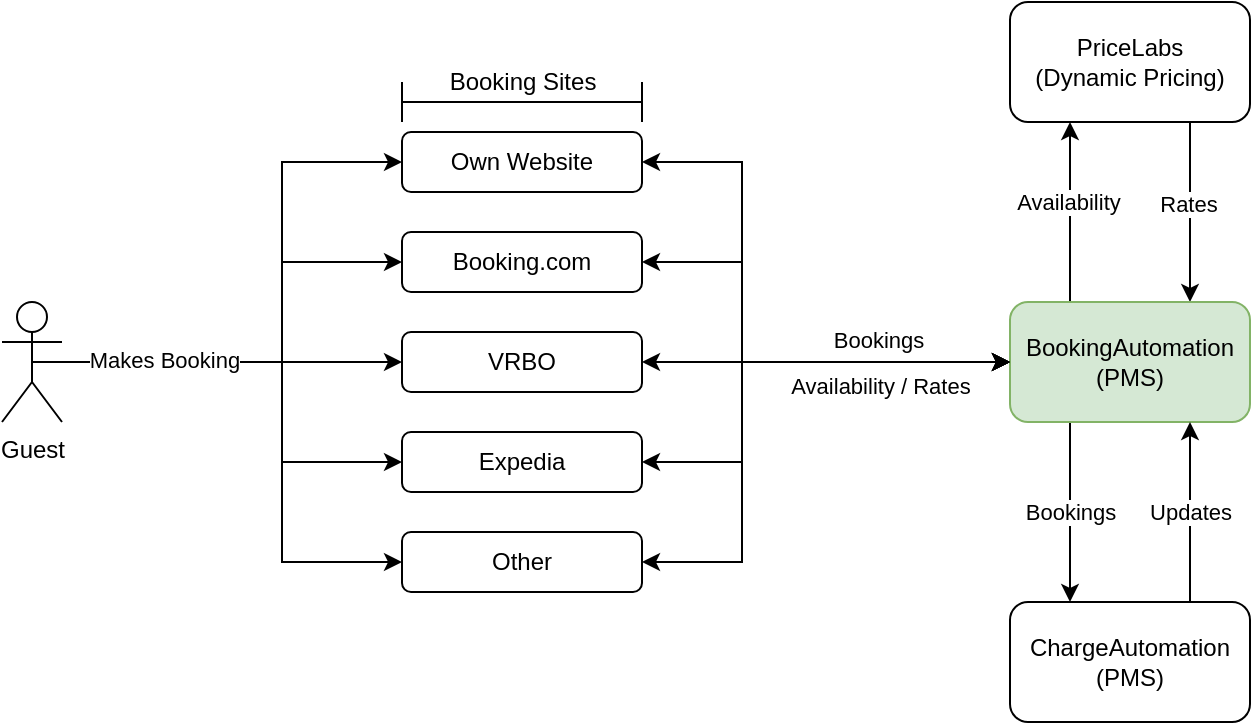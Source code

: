 <mxfile version="18.0.4" type="github">
  <diagram id="VY14Kp2bZg2UIhSIN0tL" name="Page-1">
    <mxGraphModel dx="946" dy="621" grid="1" gridSize="10" guides="1" tooltips="1" connect="1" arrows="1" fold="1" page="1" pageScale="1" pageWidth="827" pageHeight="1169" math="0" shadow="0">
      <root>
        <mxCell id="0" />
        <mxCell id="1" parent="0" />
        <mxCell id="a-HRDvgDwT7PZsZXaRJc-5" style="edgeStyle=orthogonalEdgeStyle;rounded=0;orthogonalLoop=1;jettySize=auto;html=1;exitX=0.75;exitY=1;exitDx=0;exitDy=0;entryX=0.75;entryY=0;entryDx=0;entryDy=0;" edge="1" parent="1" source="a-HRDvgDwT7PZsZXaRJc-1" target="a-HRDvgDwT7PZsZXaRJc-2">
          <mxGeometry relative="1" as="geometry" />
        </mxCell>
        <mxCell id="a-HRDvgDwT7PZsZXaRJc-7" value="Rates" style="edgeLabel;html=1;align=center;verticalAlign=middle;resizable=0;points=[];" vertex="1" connectable="0" parent="a-HRDvgDwT7PZsZXaRJc-5">
          <mxGeometry x="0.011" y="-1" relative="1" as="geometry">
            <mxPoint y="-5" as="offset" />
          </mxGeometry>
        </mxCell>
        <mxCell id="a-HRDvgDwT7PZsZXaRJc-1" value="PriceLabs&lt;br&gt;(Dynamic Pricing)" style="rounded=1;whiteSpace=wrap;html=1;" vertex="1" parent="1">
          <mxGeometry x="554" y="80" width="120" height="60" as="geometry" />
        </mxCell>
        <mxCell id="a-HRDvgDwT7PZsZXaRJc-4" style="edgeStyle=orthogonalEdgeStyle;rounded=0;orthogonalLoop=1;jettySize=auto;html=1;exitX=0.25;exitY=0;exitDx=0;exitDy=0;entryX=0.25;entryY=1;entryDx=0;entryDy=0;" edge="1" parent="1" source="a-HRDvgDwT7PZsZXaRJc-2" target="a-HRDvgDwT7PZsZXaRJc-1">
          <mxGeometry relative="1" as="geometry" />
        </mxCell>
        <mxCell id="a-HRDvgDwT7PZsZXaRJc-6" value="Availability" style="edgeLabel;html=1;align=center;verticalAlign=middle;resizable=0;points=[];" vertex="1" connectable="0" parent="a-HRDvgDwT7PZsZXaRJc-4">
          <mxGeometry x="0.033" y="1" relative="1" as="geometry">
            <mxPoint y="-4" as="offset" />
          </mxGeometry>
        </mxCell>
        <mxCell id="a-HRDvgDwT7PZsZXaRJc-8" value="Bookings" style="edgeStyle=orthogonalEdgeStyle;rounded=0;orthogonalLoop=1;jettySize=auto;html=1;exitX=0.25;exitY=1;exitDx=0;exitDy=0;entryX=0.25;entryY=0;entryDx=0;entryDy=0;" edge="1" parent="1" source="a-HRDvgDwT7PZsZXaRJc-2" target="a-HRDvgDwT7PZsZXaRJc-3">
          <mxGeometry relative="1" as="geometry" />
        </mxCell>
        <mxCell id="a-HRDvgDwT7PZsZXaRJc-38" style="edgeStyle=orthogonalEdgeStyle;rounded=0;orthogonalLoop=1;jettySize=auto;html=1;exitX=0;exitY=0.5;exitDx=0;exitDy=0;entryX=1;entryY=0.5;entryDx=0;entryDy=0;startArrow=classic;startFill=1;" edge="1" parent="1" source="a-HRDvgDwT7PZsZXaRJc-2" target="a-HRDvgDwT7PZsZXaRJc-11">
          <mxGeometry relative="1" as="geometry" />
        </mxCell>
        <mxCell id="a-HRDvgDwT7PZsZXaRJc-2" value="BookingAutomation&lt;br&gt;(PMS)" style="rounded=1;whiteSpace=wrap;html=1;fillColor=#d5e8d4;strokeColor=#82b366;" vertex="1" parent="1">
          <mxGeometry x="554" y="230" width="120" height="60" as="geometry" />
        </mxCell>
        <mxCell id="a-HRDvgDwT7PZsZXaRJc-9" value="Updates" style="edgeStyle=orthogonalEdgeStyle;rounded=0;orthogonalLoop=1;jettySize=auto;html=1;exitX=0.75;exitY=0;exitDx=0;exitDy=0;entryX=0.75;entryY=1;entryDx=0;entryDy=0;" edge="1" parent="1" source="a-HRDvgDwT7PZsZXaRJc-3" target="a-HRDvgDwT7PZsZXaRJc-2">
          <mxGeometry relative="1" as="geometry" />
        </mxCell>
        <mxCell id="a-HRDvgDwT7PZsZXaRJc-3" value="ChargeAutomation&lt;br&gt;(PMS)" style="rounded=1;whiteSpace=wrap;html=1;" vertex="1" parent="1">
          <mxGeometry x="554" y="380" width="120" height="60" as="geometry" />
        </mxCell>
        <mxCell id="a-HRDvgDwT7PZsZXaRJc-33" style="edgeStyle=orthogonalEdgeStyle;rounded=0;orthogonalLoop=1;jettySize=auto;html=1;exitX=1;exitY=0.5;exitDx=0;exitDy=0;entryX=0;entryY=0.5;entryDx=0;entryDy=0;startArrow=classic;startFill=1;" edge="1" parent="1" source="a-HRDvgDwT7PZsZXaRJc-10" target="a-HRDvgDwT7PZsZXaRJc-2">
          <mxGeometry relative="1" as="geometry">
            <Array as="points">
              <mxPoint x="420" y="210" />
              <mxPoint x="420" y="260" />
            </Array>
          </mxGeometry>
        </mxCell>
        <mxCell id="a-HRDvgDwT7PZsZXaRJc-10" value="Booking.com" style="rounded=1;whiteSpace=wrap;html=1;" vertex="1" parent="1">
          <mxGeometry x="250" y="195" width="120" height="30" as="geometry" />
        </mxCell>
        <mxCell id="a-HRDvgDwT7PZsZXaRJc-32" style="edgeStyle=orthogonalEdgeStyle;rounded=0;orthogonalLoop=1;jettySize=auto;html=1;exitX=1;exitY=0.5;exitDx=0;exitDy=0;entryX=0;entryY=0.5;entryDx=0;entryDy=0;strokeColor=none;startArrow=classic;startFill=1;" edge="1" parent="1" source="a-HRDvgDwT7PZsZXaRJc-11" target="a-HRDvgDwT7PZsZXaRJc-2">
          <mxGeometry relative="1" as="geometry" />
        </mxCell>
        <mxCell id="a-HRDvgDwT7PZsZXaRJc-11" value="VRBO" style="rounded=1;whiteSpace=wrap;html=1;" vertex="1" parent="1">
          <mxGeometry x="250" y="245" width="120" height="30" as="geometry" />
        </mxCell>
        <mxCell id="a-HRDvgDwT7PZsZXaRJc-34" style="edgeStyle=orthogonalEdgeStyle;rounded=0;orthogonalLoop=1;jettySize=auto;html=1;exitX=1;exitY=0.5;exitDx=0;exitDy=0;entryX=0;entryY=0.5;entryDx=0;entryDy=0;startArrow=classic;startFill=1;" edge="1" parent="1" source="a-HRDvgDwT7PZsZXaRJc-12" target="a-HRDvgDwT7PZsZXaRJc-2">
          <mxGeometry relative="1" as="geometry">
            <Array as="points">
              <mxPoint x="420" y="160" />
              <mxPoint x="420" y="260" />
            </Array>
          </mxGeometry>
        </mxCell>
        <mxCell id="a-HRDvgDwT7PZsZXaRJc-12" value="Own Website" style="rounded=1;whiteSpace=wrap;html=1;" vertex="1" parent="1">
          <mxGeometry x="250" y="145" width="120" height="30" as="geometry" />
        </mxCell>
        <mxCell id="a-HRDvgDwT7PZsZXaRJc-31" style="edgeStyle=orthogonalEdgeStyle;rounded=0;orthogonalLoop=1;jettySize=auto;html=1;exitX=1;exitY=0.5;exitDx=0;exitDy=0;entryX=0;entryY=0.5;entryDx=0;entryDy=0;startArrow=classic;startFill=1;" edge="1" parent="1" source="a-HRDvgDwT7PZsZXaRJc-13" target="a-HRDvgDwT7PZsZXaRJc-2">
          <mxGeometry relative="1" as="geometry">
            <Array as="points">
              <mxPoint x="420" y="310" />
              <mxPoint x="420" y="260" />
            </Array>
          </mxGeometry>
        </mxCell>
        <mxCell id="a-HRDvgDwT7PZsZXaRJc-13" value="Expedia" style="rounded=1;whiteSpace=wrap;html=1;" vertex="1" parent="1">
          <mxGeometry x="250" y="295" width="120" height="30" as="geometry" />
        </mxCell>
        <mxCell id="a-HRDvgDwT7PZsZXaRJc-30" style="edgeStyle=orthogonalEdgeStyle;rounded=0;orthogonalLoop=1;jettySize=auto;html=1;exitX=1;exitY=0.5;exitDx=0;exitDy=0;entryX=0;entryY=0.5;entryDx=0;entryDy=0;startArrow=classic;startFill=1;" edge="1" parent="1" source="a-HRDvgDwT7PZsZXaRJc-14" target="a-HRDvgDwT7PZsZXaRJc-2">
          <mxGeometry relative="1" as="geometry">
            <Array as="points">
              <mxPoint x="420" y="360" />
              <mxPoint x="420" y="260" />
            </Array>
          </mxGeometry>
        </mxCell>
        <mxCell id="a-HRDvgDwT7PZsZXaRJc-35" value="Bookings" style="edgeLabel;html=1;align=center;verticalAlign=middle;resizable=0;points=[];" vertex="1" connectable="0" parent="a-HRDvgDwT7PZsZXaRJc-30">
          <mxGeometry x="0.324" y="2" relative="1" as="geometry">
            <mxPoint x="30" y="-9" as="offset" />
          </mxGeometry>
        </mxCell>
        <mxCell id="a-HRDvgDwT7PZsZXaRJc-14" value="Other" style="rounded=1;whiteSpace=wrap;html=1;" vertex="1" parent="1">
          <mxGeometry x="250" y="345" width="120" height="30" as="geometry" />
        </mxCell>
        <mxCell id="a-HRDvgDwT7PZsZXaRJc-16" style="edgeStyle=orthogonalEdgeStyle;rounded=0;orthogonalLoop=1;jettySize=auto;html=1;exitX=0.5;exitY=0.5;exitDx=0;exitDy=0;exitPerimeter=0;entryX=0;entryY=0.5;entryDx=0;entryDy=0;" edge="1" parent="1" source="a-HRDvgDwT7PZsZXaRJc-15" target="a-HRDvgDwT7PZsZXaRJc-12">
          <mxGeometry relative="1" as="geometry">
            <Array as="points">
              <mxPoint x="190" y="260" />
              <mxPoint x="190" y="160" />
            </Array>
          </mxGeometry>
        </mxCell>
        <mxCell id="a-HRDvgDwT7PZsZXaRJc-17" style="edgeStyle=orthogonalEdgeStyle;rounded=0;orthogonalLoop=1;jettySize=auto;html=1;exitX=0.5;exitY=0.5;exitDx=0;exitDy=0;exitPerimeter=0;entryX=0;entryY=0.5;entryDx=0;entryDy=0;" edge="1" parent="1" source="a-HRDvgDwT7PZsZXaRJc-15" target="a-HRDvgDwT7PZsZXaRJc-10">
          <mxGeometry relative="1" as="geometry">
            <Array as="points">
              <mxPoint x="190" y="260" />
              <mxPoint x="190" y="210" />
            </Array>
          </mxGeometry>
        </mxCell>
        <mxCell id="a-HRDvgDwT7PZsZXaRJc-18" style="edgeStyle=orthogonalEdgeStyle;rounded=0;orthogonalLoop=1;jettySize=auto;html=1;exitX=0.5;exitY=0.5;exitDx=0;exitDy=0;exitPerimeter=0;entryX=0;entryY=0.5;entryDx=0;entryDy=0;" edge="1" parent="1" source="a-HRDvgDwT7PZsZXaRJc-15" target="a-HRDvgDwT7PZsZXaRJc-11">
          <mxGeometry relative="1" as="geometry" />
        </mxCell>
        <mxCell id="a-HRDvgDwT7PZsZXaRJc-19" style="edgeStyle=orthogonalEdgeStyle;rounded=0;orthogonalLoop=1;jettySize=auto;html=1;exitX=0.5;exitY=0.5;exitDx=0;exitDy=0;exitPerimeter=0;entryX=0;entryY=0.5;entryDx=0;entryDy=0;" edge="1" parent="1" source="a-HRDvgDwT7PZsZXaRJc-15" target="a-HRDvgDwT7PZsZXaRJc-13">
          <mxGeometry relative="1" as="geometry">
            <Array as="points">
              <mxPoint x="190" y="260" />
              <mxPoint x="190" y="310" />
            </Array>
          </mxGeometry>
        </mxCell>
        <mxCell id="a-HRDvgDwT7PZsZXaRJc-20" style="edgeStyle=orthogonalEdgeStyle;rounded=0;orthogonalLoop=1;jettySize=auto;html=1;exitX=0.5;exitY=0.5;exitDx=0;exitDy=0;exitPerimeter=0;entryX=0;entryY=0.5;entryDx=0;entryDy=0;" edge="1" parent="1" source="a-HRDvgDwT7PZsZXaRJc-15" target="a-HRDvgDwT7PZsZXaRJc-14">
          <mxGeometry relative="1" as="geometry">
            <Array as="points">
              <mxPoint x="190" y="260" />
              <mxPoint x="190" y="360" />
            </Array>
          </mxGeometry>
        </mxCell>
        <mxCell id="a-HRDvgDwT7PZsZXaRJc-29" value="Makes Booking" style="edgeLabel;html=1;align=center;verticalAlign=middle;resizable=0;points=[];" vertex="1" connectable="0" parent="a-HRDvgDwT7PZsZXaRJc-20">
          <mxGeometry x="-0.537" y="-2" relative="1" as="geometry">
            <mxPoint y="-3" as="offset" />
          </mxGeometry>
        </mxCell>
        <mxCell id="a-HRDvgDwT7PZsZXaRJc-15" value="Guest" style="shape=umlActor;verticalLabelPosition=bottom;verticalAlign=top;html=1;outlineConnect=0;" vertex="1" parent="1">
          <mxGeometry x="50" y="230" width="30" height="60" as="geometry" />
        </mxCell>
        <mxCell id="a-HRDvgDwT7PZsZXaRJc-21" value="" style="shape=crossbar;whiteSpace=wrap;html=1;rounded=1;" vertex="1" parent="1">
          <mxGeometry x="250" y="120" width="120" height="20" as="geometry" />
        </mxCell>
        <mxCell id="a-HRDvgDwT7PZsZXaRJc-22" value="Booking Sites" style="text;html=1;align=center;verticalAlign=middle;resizable=0;points=[];autosize=1;strokeColor=none;fillColor=none;" vertex="1" parent="1">
          <mxGeometry x="265" y="110" width="90" height="20" as="geometry" />
        </mxCell>
        <mxCell id="a-HRDvgDwT7PZsZXaRJc-37" value="Availability / Rates" style="edgeLabel;html=1;align=center;verticalAlign=middle;resizable=0;points=[];" vertex="1" connectable="0" parent="1">
          <mxGeometry x="489" y="272" as="geometry" />
        </mxCell>
      </root>
    </mxGraphModel>
  </diagram>
</mxfile>
